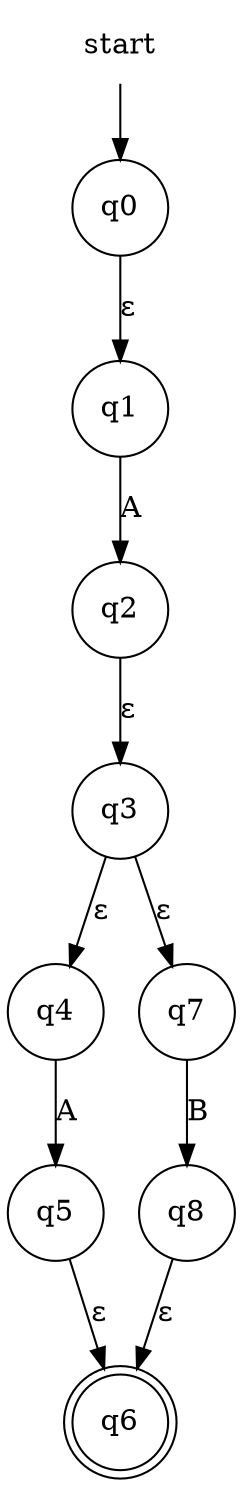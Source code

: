 digraph automaton {
    node [shape=none]; start;
    node [shape=doublecircle]; "q6";
    node [shape=circle];
    start -> "q0";
    "q0" -> "q1" [label="&epsilon;"];
    "q1" -> "q2" [label="A"];
    "q2" -> "q3" [label="&epsilon;"];
    "q3" -> "q4" [label="&epsilon;"];
    "q3" -> "q7" [label="&epsilon;"];
    "q4" -> "q5" [label="A"];
    "q5" -> "q6" [label="&epsilon;"];
    "q7" -> "q8" [label="B"];
    "q8" -> "q6" [label="&epsilon;"];
}
